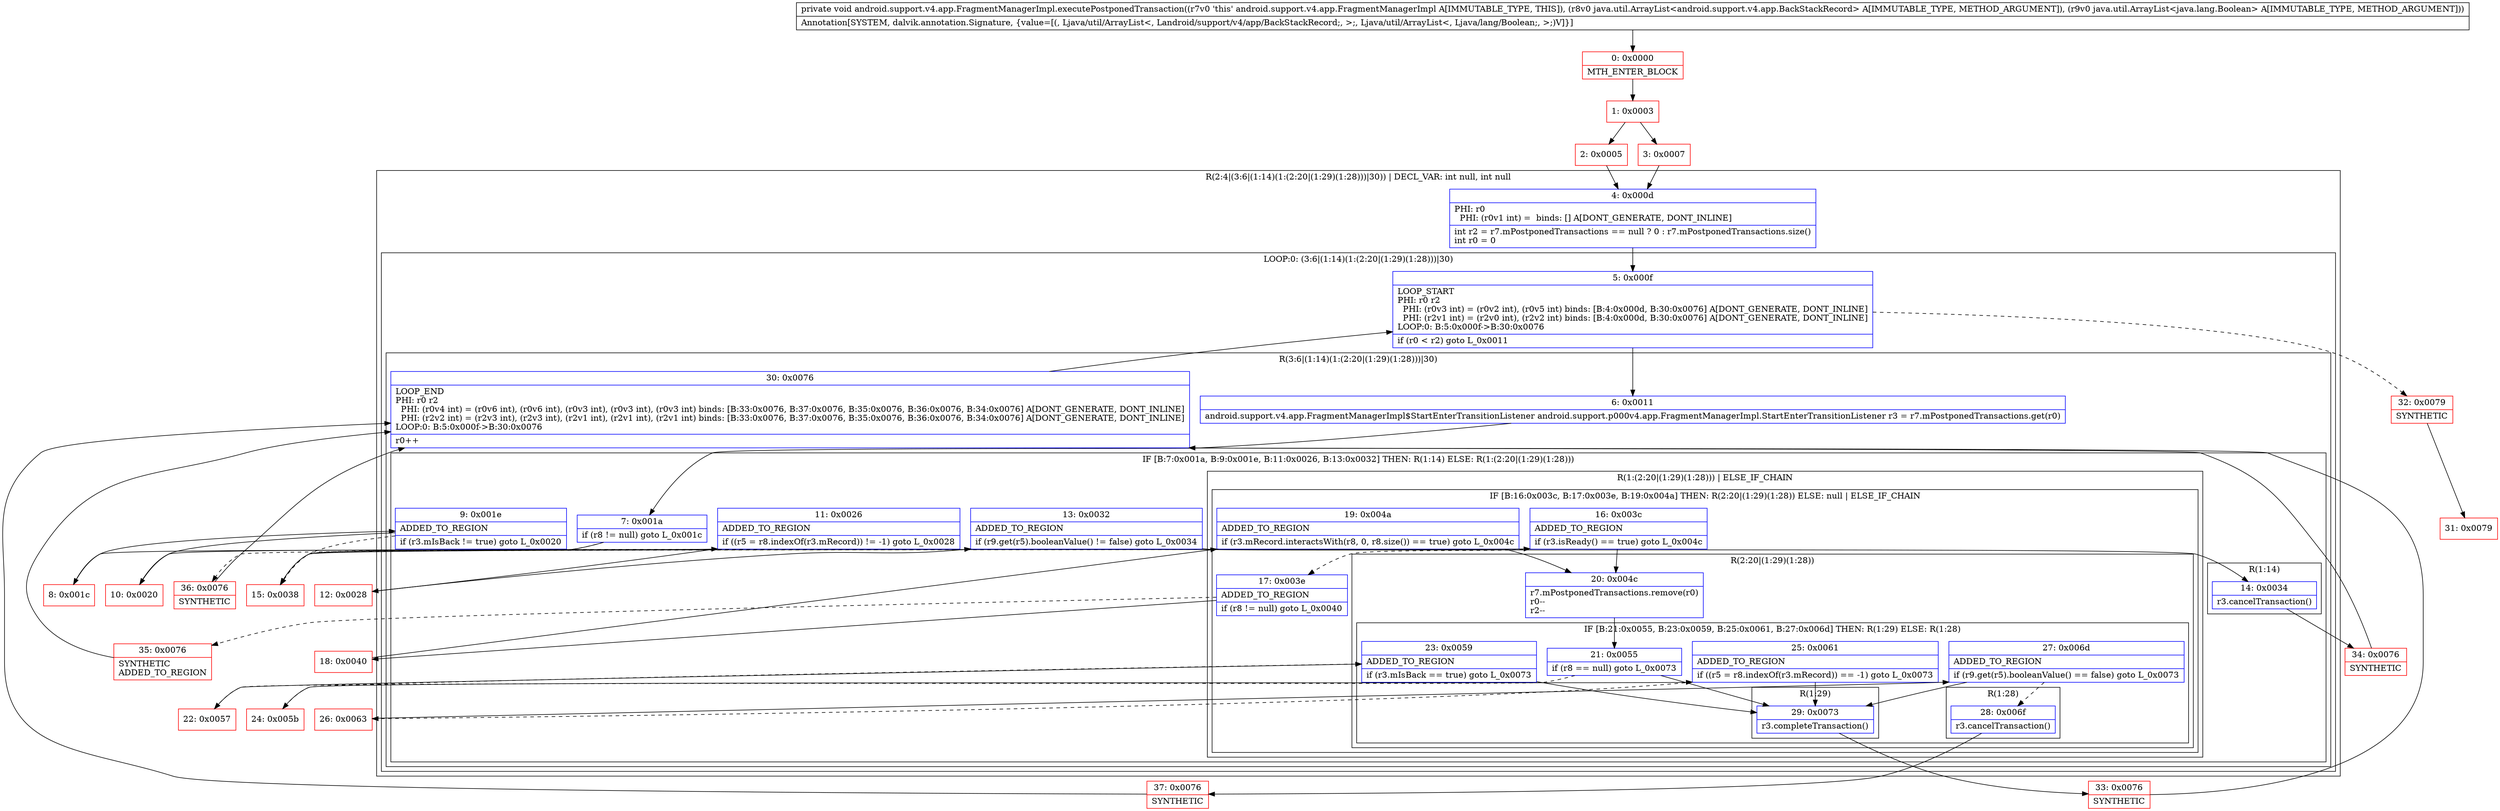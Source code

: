 digraph "CFG forandroid.support.v4.app.FragmentManagerImpl.executePostponedTransaction(Ljava\/util\/ArrayList;Ljava\/util\/ArrayList;)V" {
subgraph cluster_Region_411229833 {
label = "R(2:4|(3:6|(1:14)(1:(2:20|(1:29)(1:28)))|30)) | DECL_VAR: int null, int null\l";
node [shape=record,color=blue];
Node_4 [shape=record,label="{4\:\ 0x000d|PHI: r0 \l  PHI: (r0v1 int) =  binds: [] A[DONT_GENERATE, DONT_INLINE]\l|int r2 = r7.mPostponedTransactions == null ? 0 : r7.mPostponedTransactions.size()\lint r0 = 0\l}"];
subgraph cluster_LoopRegion_89467589 {
label = "LOOP:0: (3:6|(1:14)(1:(2:20|(1:29)(1:28)))|30)";
node [shape=record,color=blue];
Node_5 [shape=record,label="{5\:\ 0x000f|LOOP_START\lPHI: r0 r2 \l  PHI: (r0v3 int) = (r0v2 int), (r0v5 int) binds: [B:4:0x000d, B:30:0x0076] A[DONT_GENERATE, DONT_INLINE]\l  PHI: (r2v1 int) = (r2v0 int), (r2v2 int) binds: [B:4:0x000d, B:30:0x0076] A[DONT_GENERATE, DONT_INLINE]\lLOOP:0: B:5:0x000f\-\>B:30:0x0076\l|if (r0 \< r2) goto L_0x0011\l}"];
subgraph cluster_Region_246176468 {
label = "R(3:6|(1:14)(1:(2:20|(1:29)(1:28)))|30)";
node [shape=record,color=blue];
Node_6 [shape=record,label="{6\:\ 0x0011|android.support.v4.app.FragmentManagerImpl$StartEnterTransitionListener android.support.p000v4.app.FragmentManagerImpl.StartEnterTransitionListener r3 = r7.mPostponedTransactions.get(r0)\l}"];
subgraph cluster_IfRegion_13937438 {
label = "IF [B:7:0x001a, B:9:0x001e, B:11:0x0026, B:13:0x0032] THEN: R(1:14) ELSE: R(1:(2:20|(1:29)(1:28)))";
node [shape=record,color=blue];
Node_7 [shape=record,label="{7\:\ 0x001a|if (r8 != null) goto L_0x001c\l}"];
Node_9 [shape=record,label="{9\:\ 0x001e|ADDED_TO_REGION\l|if (r3.mIsBack != true) goto L_0x0020\l}"];
Node_11 [shape=record,label="{11\:\ 0x0026|ADDED_TO_REGION\l|if ((r5 = r8.indexOf(r3.mRecord)) != \-1) goto L_0x0028\l}"];
Node_13 [shape=record,label="{13\:\ 0x0032|ADDED_TO_REGION\l|if (r9.get(r5).booleanValue() != false) goto L_0x0034\l}"];
subgraph cluster_Region_380225692 {
label = "R(1:14)";
node [shape=record,color=blue];
Node_14 [shape=record,label="{14\:\ 0x0034|r3.cancelTransaction()\l}"];
}
subgraph cluster_Region_699342542 {
label = "R(1:(2:20|(1:29)(1:28))) | ELSE_IF_CHAIN\l";
node [shape=record,color=blue];
subgraph cluster_IfRegion_973523854 {
label = "IF [B:16:0x003c, B:17:0x003e, B:19:0x004a] THEN: R(2:20|(1:29)(1:28)) ELSE: null | ELSE_IF_CHAIN\l";
node [shape=record,color=blue];
Node_16 [shape=record,label="{16\:\ 0x003c|ADDED_TO_REGION\l|if (r3.isReady() == true) goto L_0x004c\l}"];
Node_17 [shape=record,label="{17\:\ 0x003e|ADDED_TO_REGION\l|if (r8 != null) goto L_0x0040\l}"];
Node_19 [shape=record,label="{19\:\ 0x004a|ADDED_TO_REGION\l|if (r3.mRecord.interactsWith(r8, 0, r8.size()) == true) goto L_0x004c\l}"];
subgraph cluster_Region_1244370944 {
label = "R(2:20|(1:29)(1:28))";
node [shape=record,color=blue];
Node_20 [shape=record,label="{20\:\ 0x004c|r7.mPostponedTransactions.remove(r0)\lr0\-\-\lr2\-\-\l}"];
subgraph cluster_IfRegion_1452301536 {
label = "IF [B:21:0x0055, B:23:0x0059, B:25:0x0061, B:27:0x006d] THEN: R(1:29) ELSE: R(1:28)";
node [shape=record,color=blue];
Node_21 [shape=record,label="{21\:\ 0x0055|if (r8 == null) goto L_0x0073\l}"];
Node_23 [shape=record,label="{23\:\ 0x0059|ADDED_TO_REGION\l|if (r3.mIsBack == true) goto L_0x0073\l}"];
Node_25 [shape=record,label="{25\:\ 0x0061|ADDED_TO_REGION\l|if ((r5 = r8.indexOf(r3.mRecord)) == \-1) goto L_0x0073\l}"];
Node_27 [shape=record,label="{27\:\ 0x006d|ADDED_TO_REGION\l|if (r9.get(r5).booleanValue() == false) goto L_0x0073\l}"];
subgraph cluster_Region_1933148535 {
label = "R(1:29)";
node [shape=record,color=blue];
Node_29 [shape=record,label="{29\:\ 0x0073|r3.completeTransaction()\l}"];
}
subgraph cluster_Region_730614436 {
label = "R(1:28)";
node [shape=record,color=blue];
Node_28 [shape=record,label="{28\:\ 0x006f|r3.cancelTransaction()\l}"];
}
}
}
}
}
}
Node_30 [shape=record,label="{30\:\ 0x0076|LOOP_END\lPHI: r0 r2 \l  PHI: (r0v4 int) = (r0v6 int), (r0v6 int), (r0v3 int), (r0v3 int), (r0v3 int) binds: [B:33:0x0076, B:37:0x0076, B:35:0x0076, B:36:0x0076, B:34:0x0076] A[DONT_GENERATE, DONT_INLINE]\l  PHI: (r2v2 int) = (r2v3 int), (r2v3 int), (r2v1 int), (r2v1 int), (r2v1 int) binds: [B:33:0x0076, B:37:0x0076, B:35:0x0076, B:36:0x0076, B:34:0x0076] A[DONT_GENERATE, DONT_INLINE]\lLOOP:0: B:5:0x000f\-\>B:30:0x0076\l|r0++\l}"];
}
}
}
Node_0 [shape=record,color=red,label="{0\:\ 0x0000|MTH_ENTER_BLOCK\l}"];
Node_1 [shape=record,color=red,label="{1\:\ 0x0003}"];
Node_2 [shape=record,color=red,label="{2\:\ 0x0005}"];
Node_3 [shape=record,color=red,label="{3\:\ 0x0007}"];
Node_8 [shape=record,color=red,label="{8\:\ 0x001c}"];
Node_10 [shape=record,color=red,label="{10\:\ 0x0020}"];
Node_12 [shape=record,color=red,label="{12\:\ 0x0028}"];
Node_15 [shape=record,color=red,label="{15\:\ 0x0038}"];
Node_18 [shape=record,color=red,label="{18\:\ 0x0040}"];
Node_22 [shape=record,color=red,label="{22\:\ 0x0057}"];
Node_24 [shape=record,color=red,label="{24\:\ 0x005b}"];
Node_26 [shape=record,color=red,label="{26\:\ 0x0063}"];
Node_31 [shape=record,color=red,label="{31\:\ 0x0079}"];
Node_32 [shape=record,color=red,label="{32\:\ 0x0079|SYNTHETIC\l}"];
Node_33 [shape=record,color=red,label="{33\:\ 0x0076|SYNTHETIC\l}"];
Node_34 [shape=record,color=red,label="{34\:\ 0x0076|SYNTHETIC\l}"];
Node_35 [shape=record,color=red,label="{35\:\ 0x0076|SYNTHETIC\lADDED_TO_REGION\l}"];
Node_36 [shape=record,color=red,label="{36\:\ 0x0076|SYNTHETIC\l}"];
Node_37 [shape=record,color=red,label="{37\:\ 0x0076|SYNTHETIC\l}"];
MethodNode[shape=record,label="{private void android.support.v4.app.FragmentManagerImpl.executePostponedTransaction((r7v0 'this' android.support.v4.app.FragmentManagerImpl A[IMMUTABLE_TYPE, THIS]), (r8v0 java.util.ArrayList\<android.support.v4.app.BackStackRecord\> A[IMMUTABLE_TYPE, METHOD_ARGUMENT]), (r9v0 java.util.ArrayList\<java.lang.Boolean\> A[IMMUTABLE_TYPE, METHOD_ARGUMENT]))  | Annotation[SYSTEM, dalvik.annotation.Signature, \{value=[(, Ljava\/util\/ArrayList\<, Landroid\/support\/v4\/app\/BackStackRecord;, \>;, Ljava\/util\/ArrayList\<, Ljava\/lang\/Boolean;, \>;)V]\}]\l}"];
MethodNode -> Node_0;
Node_4 -> Node_5;
Node_5 -> Node_6;
Node_5 -> Node_32[style=dashed];
Node_6 -> Node_7;
Node_7 -> Node_8;
Node_7 -> Node_15[style=dashed];
Node_9 -> Node_10;
Node_9 -> Node_15[style=dashed];
Node_11 -> Node_12;
Node_11 -> Node_15[style=dashed];
Node_13 -> Node_14;
Node_13 -> Node_15[style=dashed];
Node_14 -> Node_34;
Node_16 -> Node_17[style=dashed];
Node_16 -> Node_20;
Node_17 -> Node_18;
Node_17 -> Node_35[style=dashed];
Node_19 -> Node_20;
Node_19 -> Node_36[style=dashed];
Node_20 -> Node_21;
Node_21 -> Node_22[style=dashed];
Node_21 -> Node_29;
Node_23 -> Node_24[style=dashed];
Node_23 -> Node_29;
Node_25 -> Node_26[style=dashed];
Node_25 -> Node_29;
Node_27 -> Node_28[style=dashed];
Node_27 -> Node_29;
Node_29 -> Node_33;
Node_28 -> Node_37;
Node_30 -> Node_5;
Node_0 -> Node_1;
Node_1 -> Node_2;
Node_1 -> Node_3;
Node_2 -> Node_4;
Node_3 -> Node_4;
Node_8 -> Node_9;
Node_10 -> Node_11;
Node_12 -> Node_13;
Node_15 -> Node_16;
Node_18 -> Node_19;
Node_22 -> Node_23;
Node_24 -> Node_25;
Node_26 -> Node_27;
Node_32 -> Node_31;
Node_33 -> Node_30;
Node_34 -> Node_30;
Node_35 -> Node_30;
Node_36 -> Node_30;
Node_37 -> Node_30;
}

